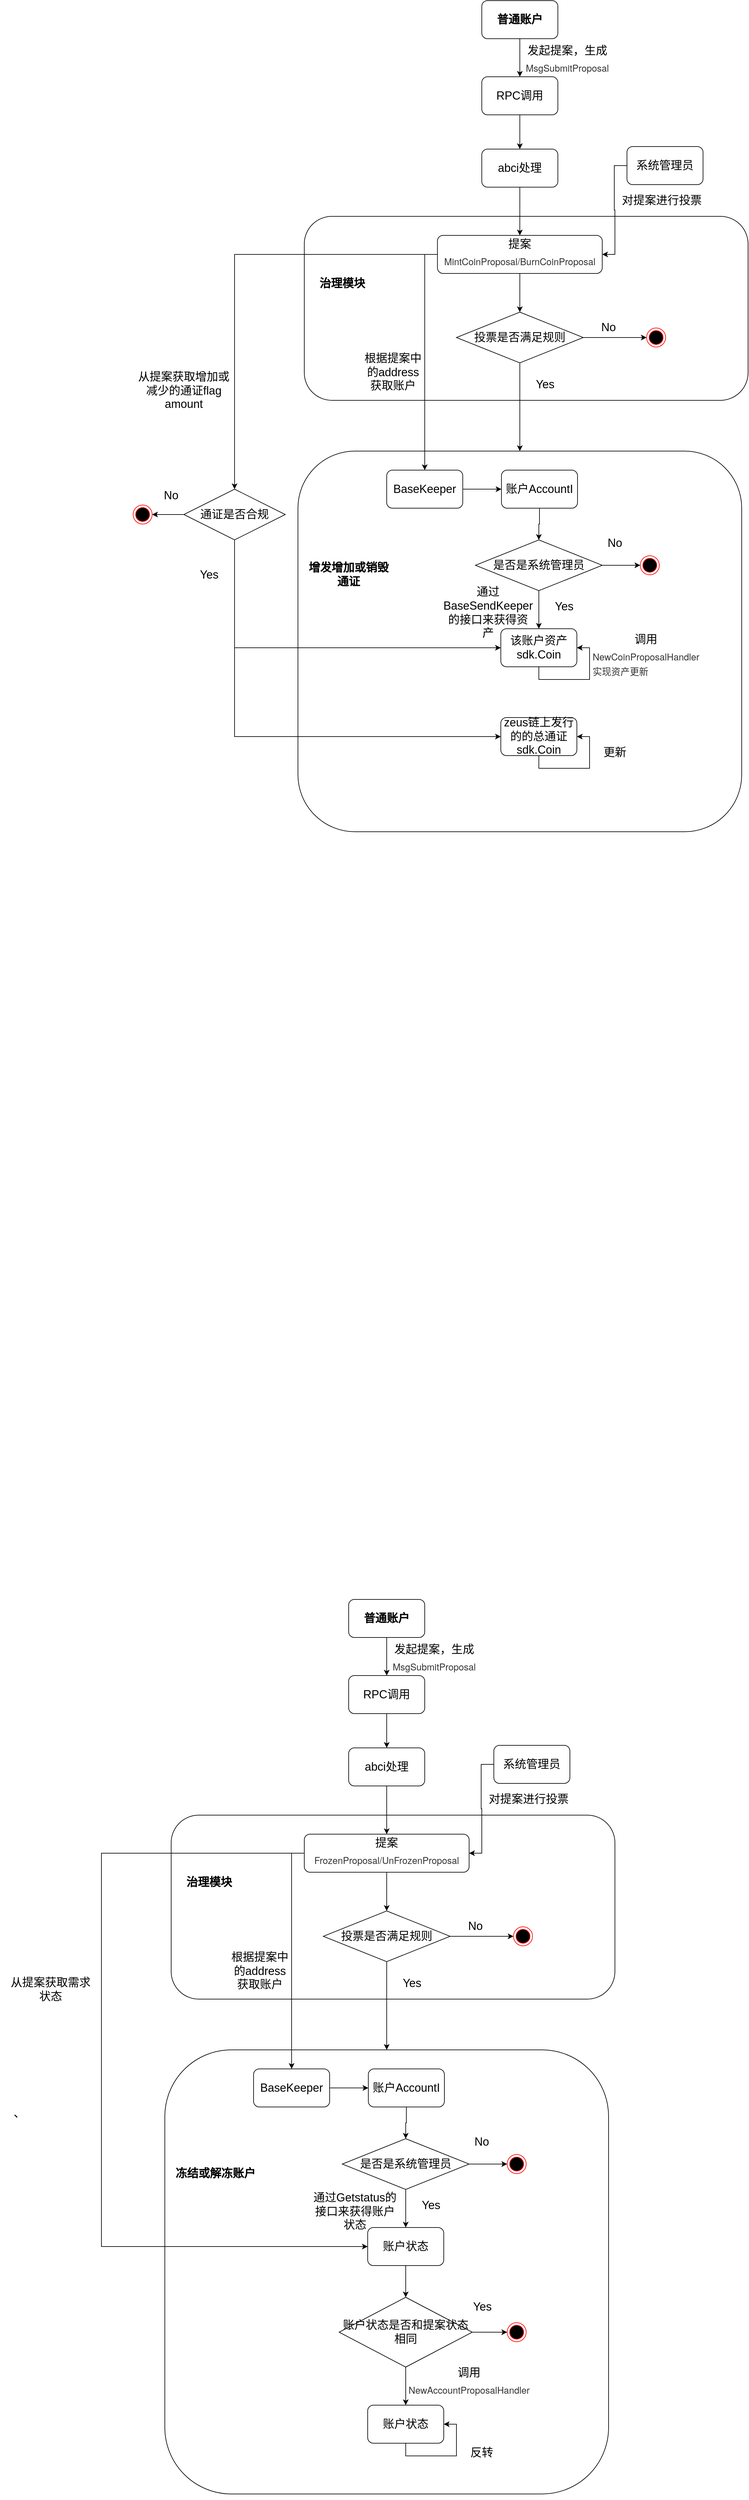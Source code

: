<mxfile version="16.5.5" type="github">
  <diagram name="Page-1" id="13e1069c-82ec-6db2-03f1-153e76fe0fe0">
    <mxGraphModel dx="2248" dy="745" grid="1" gridSize="10" guides="1" tooltips="1" connect="1" arrows="1" fold="1" page="1" pageScale="1" pageWidth="1100" pageHeight="850" background="none" math="0" shadow="0">
      <root>
        <mxCell id="0" />
        <mxCell id="1" parent="0" />
        <mxCell id="Nz0Rocr3UUq3pwJZOBRc-75" value="" style="rounded=1;whiteSpace=wrap;html=1;fontSize=18;" vertex="1" parent="1">
          <mxGeometry x="160" y="900" width="700" height="600" as="geometry" />
        </mxCell>
        <mxCell id="Nz0Rocr3UUq3pwJZOBRc-61" value="" style="edgeStyle=orthogonalEdgeStyle;rounded=0;orthogonalLoop=1;jettySize=auto;html=1;fontSize=18;" edge="1" parent="1" source="Nz0Rocr3UUq3pwJZOBRc-51" target="Nz0Rocr3UUq3pwJZOBRc-56">
          <mxGeometry relative="1" as="geometry" />
        </mxCell>
        <mxCell id="Nz0Rocr3UUq3pwJZOBRc-51" value="&lt;span style=&quot;font-size: 18px&quot;&gt;&lt;b&gt;普通账户&lt;/b&gt;&lt;/span&gt;" style="rounded=1;whiteSpace=wrap;html=1;" vertex="1" parent="1">
          <mxGeometry x="450" y="190" width="120" height="60" as="geometry" />
        </mxCell>
        <mxCell id="Nz0Rocr3UUq3pwJZOBRc-52" value="" style="rounded=1;whiteSpace=wrap;html=1;" vertex="1" parent="1">
          <mxGeometry x="170" y="530" width="700" height="290" as="geometry" />
        </mxCell>
        <mxCell id="Nz0Rocr3UUq3pwJZOBRc-53" value="&lt;b&gt;&lt;font style=&quot;font-size: 18px&quot;&gt;治理模块&lt;/font&gt;&lt;/b&gt;" style="text;html=1;strokeColor=none;fillColor=none;align=center;verticalAlign=middle;whiteSpace=wrap;rounded=0;" vertex="1" parent="1">
          <mxGeometry x="180" y="591" width="100" height="90" as="geometry" />
        </mxCell>
        <mxCell id="Nz0Rocr3UUq3pwJZOBRc-60" value="" style="edgeStyle=orthogonalEdgeStyle;rounded=0;orthogonalLoop=1;jettySize=auto;html=1;fontSize=18;" edge="1" parent="1" source="Nz0Rocr3UUq3pwJZOBRc-56" target="Nz0Rocr3UUq3pwJZOBRc-59">
          <mxGeometry relative="1" as="geometry" />
        </mxCell>
        <mxCell id="Nz0Rocr3UUq3pwJZOBRc-56" value="RPC调用" style="rounded=1;whiteSpace=wrap;html=1;fontSize=18;" vertex="1" parent="1">
          <mxGeometry x="450" y="310" width="120" height="60" as="geometry" />
        </mxCell>
        <mxCell id="Nz0Rocr3UUq3pwJZOBRc-66" style="edgeStyle=orthogonalEdgeStyle;rounded=0;orthogonalLoop=1;jettySize=auto;html=1;entryX=0.5;entryY=0;entryDx=0;entryDy=0;fontSize=18;" edge="1" parent="1" source="Nz0Rocr3UUq3pwJZOBRc-59" target="Nz0Rocr3UUq3pwJZOBRc-63">
          <mxGeometry relative="1" as="geometry" />
        </mxCell>
        <mxCell id="Nz0Rocr3UUq3pwJZOBRc-59" value="abci处理" style="whiteSpace=wrap;html=1;fontSize=18;rounded=1;" vertex="1" parent="1">
          <mxGeometry x="450" y="424" width="120" height="60" as="geometry" />
        </mxCell>
        <mxCell id="Nz0Rocr3UUq3pwJZOBRc-62" value="发起提案，生成&lt;div&gt;&lt;div class=&quot;document&quot;&gt;&lt;p class=&quot;paragraph text-align-type-left pap-line-1.3 pap-line-rule-auto pap-spacing-before-3pt pap-spacing-after-3pt&quot; style=&quot;text-align: left ; line-height: 1.3 ; margin-top: 4px ; margin-bottom: 4px&quot;&gt;&lt;span style=&quot;font-size: 11pt ; font-family: &amp;#34;helvetica neue&amp;#34; , &amp;#34;helvetica&amp;#34; , &amp;#34;pingfang sc&amp;#34; , &amp;#34;microsoft yahei&amp;#34; , &amp;#34;source han sans sc&amp;#34; , &amp;#34;noto sans cjk sc&amp;#34; , &amp;#34;wenquanyi micro hei&amp;#34; , sans-serif ; color: rgb(51 , 51 , 51) ; background: transparent ; letter-spacing: 0pt ; vertical-align: baseline&quot;&gt;MsgSubmitProposal&lt;/span&gt;&lt;/p&gt;&lt;/div&gt;&lt;/div&gt;" style="text;html=1;strokeColor=none;fillColor=none;align=center;verticalAlign=middle;whiteSpace=wrap;rounded=0;fontSize=18;" vertex="1" parent="1">
          <mxGeometry x="530" y="270" width="110" height="30" as="geometry" />
        </mxCell>
        <mxCell id="Nz0Rocr3UUq3pwJZOBRc-71" value="" style="edgeStyle=orthogonalEdgeStyle;rounded=0;orthogonalLoop=1;jettySize=auto;html=1;fontSize=18;" edge="1" parent="1" source="Nz0Rocr3UUq3pwJZOBRc-63" target="Nz0Rocr3UUq3pwJZOBRc-69">
          <mxGeometry relative="1" as="geometry" />
        </mxCell>
        <mxCell id="Nz0Rocr3UUq3pwJZOBRc-82" style="edgeStyle=orthogonalEdgeStyle;rounded=0;orthogonalLoop=1;jettySize=auto;html=1;exitX=0;exitY=0.5;exitDx=0;exitDy=0;entryX=0.5;entryY=0;entryDx=0;entryDy=0;fontSize=18;" edge="1" parent="1" source="Nz0Rocr3UUq3pwJZOBRc-63" target="Nz0Rocr3UUq3pwJZOBRc-78">
          <mxGeometry relative="1" as="geometry" />
        </mxCell>
        <mxCell id="Nz0Rocr3UUq3pwJZOBRc-108" style="edgeStyle=orthogonalEdgeStyle;rounded=0;orthogonalLoop=1;jettySize=auto;html=1;exitX=0;exitY=0.5;exitDx=0;exitDy=0;entryX=0.5;entryY=0;entryDx=0;entryDy=0;fontSize=18;" edge="1" parent="1" source="Nz0Rocr3UUq3pwJZOBRc-63" target="Nz0Rocr3UUq3pwJZOBRc-107">
          <mxGeometry relative="1" as="geometry" />
        </mxCell>
        <mxCell id="Nz0Rocr3UUq3pwJZOBRc-63" value="提案&lt;div&gt;&lt;div class=&quot;document&quot;&gt;&lt;p class=&quot;paragraph text-align-type-left pap-line-1.3 pap-line-rule-auto pap-spacing-before-3pt pap-spacing-after-3pt&quot; style=&quot;text-align: left ; line-height: 1.3 ; margin-top: 4px ; margin-bottom: 4px&quot;&gt;&lt;span style=&quot;font-size: 11pt ; font-family: &amp;#34;helvetica neue&amp;#34; , &amp;#34;helvetica&amp;#34; , &amp;#34;pingfang sc&amp;#34; , &amp;#34;microsoft yahei&amp;#34; , &amp;#34;source han sans sc&amp;#34; , &amp;#34;noto sans cjk sc&amp;#34; , &amp;#34;wenquanyi micro hei&amp;#34; , sans-serif ; color: rgb(51 , 51 , 51) ; background: transparent ; letter-spacing: 0pt ; vertical-align: baseline&quot;&gt;MintCoinProposal/BurnCoinProposal&lt;/span&gt;&lt;/p&gt;&lt;/div&gt;&lt;/div&gt;" style="rounded=1;whiteSpace=wrap;html=1;fontSize=18;" vertex="1" parent="1">
          <mxGeometry x="380" y="560" width="260" height="60" as="geometry" />
        </mxCell>
        <mxCell id="Nz0Rocr3UUq3pwJZOBRc-65" style="edgeStyle=orthogonalEdgeStyle;rounded=0;orthogonalLoop=1;jettySize=auto;html=1;entryX=1;entryY=0.5;entryDx=0;entryDy=0;fontSize=18;" edge="1" parent="1" source="Nz0Rocr3UUq3pwJZOBRc-64" target="Nz0Rocr3UUq3pwJZOBRc-63">
          <mxGeometry relative="1" as="geometry" />
        </mxCell>
        <mxCell id="Nz0Rocr3UUq3pwJZOBRc-64" value="系统管理员" style="rounded=1;whiteSpace=wrap;html=1;fontSize=18;" vertex="1" parent="1">
          <mxGeometry x="679" y="420" width="120" height="60" as="geometry" />
        </mxCell>
        <mxCell id="Nz0Rocr3UUq3pwJZOBRc-67" value="对提案进行投票" style="text;html=1;strokeColor=none;fillColor=none;align=center;verticalAlign=middle;whiteSpace=wrap;rounded=0;fontSize=18;" vertex="1" parent="1">
          <mxGeometry x="669" y="490" width="130" height="30" as="geometry" />
        </mxCell>
        <mxCell id="Nz0Rocr3UUq3pwJZOBRc-73" style="edgeStyle=orthogonalEdgeStyle;rounded=0;orthogonalLoop=1;jettySize=auto;html=1;exitX=1;exitY=0.5;exitDx=0;exitDy=0;entryX=0;entryY=0.5;entryDx=0;entryDy=0;fontSize=18;" edge="1" parent="1" source="Nz0Rocr3UUq3pwJZOBRc-69" target="Nz0Rocr3UUq3pwJZOBRc-72">
          <mxGeometry relative="1" as="geometry" />
        </mxCell>
        <mxCell id="Nz0Rocr3UUq3pwJZOBRc-77" style="edgeStyle=orthogonalEdgeStyle;rounded=0;orthogonalLoop=1;jettySize=auto;html=1;exitX=0.5;exitY=1;exitDx=0;exitDy=0;entryX=0.5;entryY=0;entryDx=0;entryDy=0;fontSize=18;" edge="1" parent="1" source="Nz0Rocr3UUq3pwJZOBRc-69" target="Nz0Rocr3UUq3pwJZOBRc-75">
          <mxGeometry relative="1" as="geometry" />
        </mxCell>
        <mxCell id="Nz0Rocr3UUq3pwJZOBRc-69" value="投票是否满足规则" style="rhombus;whiteSpace=wrap;html=1;fontSize=18;" vertex="1" parent="1">
          <mxGeometry x="410" y="681" width="200" height="80" as="geometry" />
        </mxCell>
        <mxCell id="Nz0Rocr3UUq3pwJZOBRc-72" value="" style="ellipse;html=1;shape=endState;fillColor=#000000;strokeColor=#ff0000;fontSize=18;" vertex="1" parent="1">
          <mxGeometry x="710" y="706" width="30" height="30" as="geometry" />
        </mxCell>
        <mxCell id="Nz0Rocr3UUq3pwJZOBRc-74" value="No" style="text;html=1;strokeColor=none;fillColor=none;align=center;verticalAlign=middle;whiteSpace=wrap;rounded=0;fontSize=18;" vertex="1" parent="1">
          <mxGeometry x="620" y="690" width="60" height="30" as="geometry" />
        </mxCell>
        <mxCell id="Nz0Rocr3UUq3pwJZOBRc-76" value="&lt;b&gt;增发增加或销毁通证&lt;/b&gt;" style="text;html=1;strokeColor=none;fillColor=none;align=center;verticalAlign=middle;whiteSpace=wrap;rounded=0;fontSize=18;" vertex="1" parent="1">
          <mxGeometry x="170" y="1080" width="140" height="30" as="geometry" />
        </mxCell>
        <mxCell id="Nz0Rocr3UUq3pwJZOBRc-85" value="" style="edgeStyle=orthogonalEdgeStyle;rounded=0;orthogonalLoop=1;jettySize=auto;html=1;fontSize=18;" edge="1" parent="1" source="Nz0Rocr3UUq3pwJZOBRc-78" target="Nz0Rocr3UUq3pwJZOBRc-84">
          <mxGeometry relative="1" as="geometry" />
        </mxCell>
        <mxCell id="Nz0Rocr3UUq3pwJZOBRc-78" value="BaseKeeper" style="rounded=1;whiteSpace=wrap;html=1;fontSize=18;" vertex="1" parent="1">
          <mxGeometry x="300" y="930" width="120" height="60" as="geometry" />
        </mxCell>
        <mxCell id="Nz0Rocr3UUq3pwJZOBRc-83" value="根据提案中的address获取账户" style="text;html=1;strokeColor=none;fillColor=none;align=center;verticalAlign=middle;whiteSpace=wrap;rounded=0;fontSize=18;" vertex="1" parent="1">
          <mxGeometry x="260" y="761" width="100" height="30" as="geometry" />
        </mxCell>
        <mxCell id="Nz0Rocr3UUq3pwJZOBRc-88" style="edgeStyle=orthogonalEdgeStyle;rounded=0;orthogonalLoop=1;jettySize=auto;html=1;exitX=0.5;exitY=1;exitDx=0;exitDy=0;entryX=0.5;entryY=0;entryDx=0;entryDy=0;fontSize=18;" edge="1" parent="1" source="Nz0Rocr3UUq3pwJZOBRc-84" target="Nz0Rocr3UUq3pwJZOBRc-86">
          <mxGeometry relative="1" as="geometry" />
        </mxCell>
        <mxCell id="Nz0Rocr3UUq3pwJZOBRc-84" value="账户AccountI" style="rounded=1;whiteSpace=wrap;html=1;fontSize=18;" vertex="1" parent="1">
          <mxGeometry x="481" y="930" width="120" height="60" as="geometry" />
        </mxCell>
        <mxCell id="Nz0Rocr3UUq3pwJZOBRc-90" style="edgeStyle=orthogonalEdgeStyle;rounded=0;orthogonalLoop=1;jettySize=auto;html=1;exitX=1;exitY=0.5;exitDx=0;exitDy=0;entryX=0;entryY=0.5;entryDx=0;entryDy=0;fontSize=18;" edge="1" parent="1" source="Nz0Rocr3UUq3pwJZOBRc-86" target="Nz0Rocr3UUq3pwJZOBRc-89">
          <mxGeometry relative="1" as="geometry" />
        </mxCell>
        <mxCell id="Nz0Rocr3UUq3pwJZOBRc-96" value="" style="edgeStyle=orthogonalEdgeStyle;rounded=0;orthogonalLoop=1;jettySize=auto;html=1;fontSize=18;" edge="1" parent="1" source="Nz0Rocr3UUq3pwJZOBRc-86" target="Nz0Rocr3UUq3pwJZOBRc-95">
          <mxGeometry relative="1" as="geometry" />
        </mxCell>
        <mxCell id="Nz0Rocr3UUq3pwJZOBRc-86" value="是否是系统管理员" style="rhombus;whiteSpace=wrap;html=1;fontSize=18;" vertex="1" parent="1">
          <mxGeometry x="440" y="1040" width="200" height="80" as="geometry" />
        </mxCell>
        <mxCell id="Nz0Rocr3UUq3pwJZOBRc-89" value="" style="ellipse;html=1;shape=endState;fillColor=#000000;strokeColor=#ff0000;fontSize=18;" vertex="1" parent="1">
          <mxGeometry x="700" y="1065" width="30" height="30" as="geometry" />
        </mxCell>
        <mxCell id="Nz0Rocr3UUq3pwJZOBRc-91" value="No" style="text;html=1;strokeColor=none;fillColor=none;align=center;verticalAlign=middle;whiteSpace=wrap;rounded=0;fontSize=18;" vertex="1" parent="1">
          <mxGeometry x="630" y="1030" width="60" height="30" as="geometry" />
        </mxCell>
        <mxCell id="Nz0Rocr3UUq3pwJZOBRc-92" value="Yes" style="text;html=1;strokeColor=none;fillColor=none;align=center;verticalAlign=middle;whiteSpace=wrap;rounded=0;fontSize=18;" vertex="1" parent="1">
          <mxGeometry x="520" y="780" width="60" height="30" as="geometry" />
        </mxCell>
        <mxCell id="Nz0Rocr3UUq3pwJZOBRc-95" value="该账户资产sdk.Coin" style="rounded=1;whiteSpace=wrap;html=1;fontSize=18;" vertex="1" parent="1">
          <mxGeometry x="480" y="1180" width="120" height="60" as="geometry" />
        </mxCell>
        <mxCell id="Nz0Rocr3UUq3pwJZOBRc-98" value="从提案获取增加或减少的通证flag amount" style="text;html=1;strokeColor=none;fillColor=none;align=center;verticalAlign=middle;whiteSpace=wrap;rounded=0;fontSize=18;" vertex="1" parent="1">
          <mxGeometry x="-100" y="790" width="160" height="30" as="geometry" />
        </mxCell>
        <mxCell id="Nz0Rocr3UUq3pwJZOBRc-100" style="edgeStyle=orthogonalEdgeStyle;rounded=0;orthogonalLoop=1;jettySize=auto;html=1;exitX=0.5;exitY=1;exitDx=0;exitDy=0;entryX=1;entryY=0.5;entryDx=0;entryDy=0;fontSize=18;" edge="1" parent="1" source="Nz0Rocr3UUq3pwJZOBRc-95" target="Nz0Rocr3UUq3pwJZOBRc-95">
          <mxGeometry relative="1" as="geometry" />
        </mxCell>
        <mxCell id="Nz0Rocr3UUq3pwJZOBRc-102" style="edgeStyle=orthogonalEdgeStyle;rounded=0;orthogonalLoop=1;jettySize=auto;html=1;exitX=0.5;exitY=1;exitDx=0;exitDy=0;fontSize=18;" edge="1" parent="1" source="Nz0Rocr3UUq3pwJZOBRc-75" target="Nz0Rocr3UUq3pwJZOBRc-75">
          <mxGeometry relative="1" as="geometry" />
        </mxCell>
        <mxCell id="Nz0Rocr3UUq3pwJZOBRc-104" value="zeus链上发行的的总通证sdk.Coin" style="rounded=1;whiteSpace=wrap;html=1;fontSize=18;" vertex="1" parent="1">
          <mxGeometry x="480" y="1320" width="120" height="60" as="geometry" />
        </mxCell>
        <mxCell id="Nz0Rocr3UUq3pwJZOBRc-111" value="" style="edgeStyle=orthogonalEdgeStyle;rounded=0;orthogonalLoop=1;jettySize=auto;html=1;fontSize=18;" edge="1" parent="1" source="Nz0Rocr3UUq3pwJZOBRc-107" target="Nz0Rocr3UUq3pwJZOBRc-110">
          <mxGeometry relative="1" as="geometry" />
        </mxCell>
        <mxCell id="Nz0Rocr3UUq3pwJZOBRc-114" style="edgeStyle=orthogonalEdgeStyle;rounded=0;orthogonalLoop=1;jettySize=auto;html=1;exitX=0.5;exitY=1;exitDx=0;exitDy=0;entryX=0;entryY=0.5;entryDx=0;entryDy=0;fontSize=18;" edge="1" parent="1" source="Nz0Rocr3UUq3pwJZOBRc-107" target="Nz0Rocr3UUq3pwJZOBRc-95">
          <mxGeometry relative="1" as="geometry" />
        </mxCell>
        <mxCell id="Nz0Rocr3UUq3pwJZOBRc-115" style="edgeStyle=orthogonalEdgeStyle;rounded=0;orthogonalLoop=1;jettySize=auto;html=1;exitX=0.5;exitY=1;exitDx=0;exitDy=0;entryX=0;entryY=0.5;entryDx=0;entryDy=0;fontSize=18;" edge="1" parent="1" source="Nz0Rocr3UUq3pwJZOBRc-107" target="Nz0Rocr3UUq3pwJZOBRc-104">
          <mxGeometry relative="1" as="geometry" />
        </mxCell>
        <mxCell id="Nz0Rocr3UUq3pwJZOBRc-107" value="通证是否合规" style="rhombus;whiteSpace=wrap;html=1;fontSize=18;" vertex="1" parent="1">
          <mxGeometry x="-20" y="960" width="160" height="80" as="geometry" />
        </mxCell>
        <mxCell id="Nz0Rocr3UUq3pwJZOBRc-109" value="Yes" style="text;html=1;strokeColor=none;fillColor=none;align=center;verticalAlign=middle;whiteSpace=wrap;rounded=0;fontSize=18;" vertex="1" parent="1">
          <mxGeometry x="550" y="1130" width="60" height="30" as="geometry" />
        </mxCell>
        <mxCell id="Nz0Rocr3UUq3pwJZOBRc-110" value="" style="ellipse;html=1;shape=endState;fillColor=#000000;strokeColor=#ff0000;fontSize=18;" vertex="1" parent="1">
          <mxGeometry x="-100" y="985" width="30" height="30" as="geometry" />
        </mxCell>
        <mxCell id="Nz0Rocr3UUq3pwJZOBRc-113" value="No" style="text;html=1;strokeColor=none;fillColor=none;align=center;verticalAlign=middle;whiteSpace=wrap;rounded=0;fontSize=18;" vertex="1" parent="1">
          <mxGeometry x="-70" y="955" width="60" height="30" as="geometry" />
        </mxCell>
        <mxCell id="Nz0Rocr3UUq3pwJZOBRc-116" value="Yes" style="text;html=1;strokeColor=none;fillColor=none;align=center;verticalAlign=middle;whiteSpace=wrap;rounded=0;fontSize=18;" vertex="1" parent="1">
          <mxGeometry x="-10" y="1080" width="60" height="30" as="geometry" />
        </mxCell>
        <mxCell id="Nz0Rocr3UUq3pwJZOBRc-117" style="edgeStyle=orthogonalEdgeStyle;rounded=0;orthogonalLoop=1;jettySize=auto;html=1;exitX=0.5;exitY=1;exitDx=0;exitDy=0;fontSize=18;" edge="1" parent="1" source="Nz0Rocr3UUq3pwJZOBRc-75" target="Nz0Rocr3UUq3pwJZOBRc-75">
          <mxGeometry relative="1" as="geometry" />
        </mxCell>
        <mxCell id="Nz0Rocr3UUq3pwJZOBRc-118" style="edgeStyle=orthogonalEdgeStyle;rounded=0;orthogonalLoop=1;jettySize=auto;html=1;exitX=0.5;exitY=1;exitDx=0;exitDy=0;entryX=1;entryY=0.5;entryDx=0;entryDy=0;fontSize=18;" edge="1" parent="1" source="Nz0Rocr3UUq3pwJZOBRc-104" target="Nz0Rocr3UUq3pwJZOBRc-104">
          <mxGeometry relative="1" as="geometry" />
        </mxCell>
        <mxCell id="Nz0Rocr3UUq3pwJZOBRc-119" value="更新" style="text;html=1;strokeColor=none;fillColor=none;align=center;verticalAlign=middle;whiteSpace=wrap;rounded=0;fontSize=18;" vertex="1" parent="1">
          <mxGeometry x="630" y="1360" width="60" height="30" as="geometry" />
        </mxCell>
        <mxCell id="Nz0Rocr3UUq3pwJZOBRc-120" value="通过BaseSendKeeper的接口来获得资产" style="text;html=1;strokeColor=none;fillColor=none;align=center;verticalAlign=middle;whiteSpace=wrap;rounded=0;fontSize=18;" vertex="1" parent="1">
          <mxGeometry x="390" y="1140" width="140" height="30" as="geometry" />
        </mxCell>
        <mxCell id="Nz0Rocr3UUq3pwJZOBRc-123" value="" style="rounded=1;whiteSpace=wrap;html=1;fontSize=18;" vertex="1" parent="1">
          <mxGeometry x="-50" y="3420" width="700" height="700" as="geometry" />
        </mxCell>
        <mxCell id="Nz0Rocr3UUq3pwJZOBRc-124" value="" style="edgeStyle=orthogonalEdgeStyle;rounded=0;orthogonalLoop=1;jettySize=auto;html=1;fontSize=18;" edge="1" parent="1" source="Nz0Rocr3UUq3pwJZOBRc-125" target="Nz0Rocr3UUq3pwJZOBRc-129">
          <mxGeometry relative="1" as="geometry" />
        </mxCell>
        <mxCell id="Nz0Rocr3UUq3pwJZOBRc-125" value="&lt;span style=&quot;font-size: 18px&quot;&gt;&lt;b&gt;普通账户&lt;/b&gt;&lt;/span&gt;" style="rounded=1;whiteSpace=wrap;html=1;" vertex="1" parent="1">
          <mxGeometry x="240" y="2710" width="120" height="60" as="geometry" />
        </mxCell>
        <mxCell id="Nz0Rocr3UUq3pwJZOBRc-126" value="" style="rounded=1;whiteSpace=wrap;html=1;" vertex="1" parent="1">
          <mxGeometry x="-40" y="3050" width="700" height="290" as="geometry" />
        </mxCell>
        <mxCell id="Nz0Rocr3UUq3pwJZOBRc-127" value="&lt;b&gt;&lt;font style=&quot;font-size: 18px&quot;&gt;治理模块&lt;/font&gt;&lt;/b&gt;" style="text;html=1;strokeColor=none;fillColor=none;align=center;verticalAlign=middle;whiteSpace=wrap;rounded=0;" vertex="1" parent="1">
          <mxGeometry x="-30" y="3111" width="100" height="90" as="geometry" />
        </mxCell>
        <mxCell id="Nz0Rocr3UUq3pwJZOBRc-128" value="" style="edgeStyle=orthogonalEdgeStyle;rounded=0;orthogonalLoop=1;jettySize=auto;html=1;fontSize=18;" edge="1" parent="1" source="Nz0Rocr3UUq3pwJZOBRc-129" target="Nz0Rocr3UUq3pwJZOBRc-131">
          <mxGeometry relative="1" as="geometry" />
        </mxCell>
        <mxCell id="Nz0Rocr3UUq3pwJZOBRc-129" value="RPC调用" style="rounded=1;whiteSpace=wrap;html=1;fontSize=18;" vertex="1" parent="1">
          <mxGeometry x="240" y="2830" width="120" height="60" as="geometry" />
        </mxCell>
        <mxCell id="Nz0Rocr3UUq3pwJZOBRc-130" style="edgeStyle=orthogonalEdgeStyle;rounded=0;orthogonalLoop=1;jettySize=auto;html=1;entryX=0.5;entryY=0;entryDx=0;entryDy=0;fontSize=18;" edge="1" parent="1" source="Nz0Rocr3UUq3pwJZOBRc-131" target="Nz0Rocr3UUq3pwJZOBRc-136">
          <mxGeometry relative="1" as="geometry" />
        </mxCell>
        <mxCell id="Nz0Rocr3UUq3pwJZOBRc-131" value="abci处理" style="whiteSpace=wrap;html=1;fontSize=18;rounded=1;" vertex="1" parent="1">
          <mxGeometry x="240" y="2944" width="120" height="60" as="geometry" />
        </mxCell>
        <mxCell id="Nz0Rocr3UUq3pwJZOBRc-132" value="发起提案，生成&lt;div&gt;&lt;div class=&quot;document&quot;&gt;&lt;p class=&quot;paragraph text-align-type-left pap-line-1.3 pap-line-rule-auto pap-spacing-before-3pt pap-spacing-after-3pt&quot; style=&quot;text-align: left ; line-height: 1.3 ; margin-top: 4px ; margin-bottom: 4px&quot;&gt;&lt;span style=&quot;font-size: 11pt ; font-family: &amp;#34;helvetica neue&amp;#34; , &amp;#34;helvetica&amp;#34; , &amp;#34;pingfang sc&amp;#34; , &amp;#34;microsoft yahei&amp;#34; , &amp;#34;source han sans sc&amp;#34; , &amp;#34;noto sans cjk sc&amp;#34; , &amp;#34;wenquanyi micro hei&amp;#34; , sans-serif ; color: rgb(51 , 51 , 51) ; background: transparent ; letter-spacing: 0pt ; vertical-align: baseline&quot;&gt;MsgSubmitProposal&lt;/span&gt;&lt;/p&gt;&lt;/div&gt;&lt;/div&gt;" style="text;html=1;strokeColor=none;fillColor=none;align=center;verticalAlign=middle;whiteSpace=wrap;rounded=0;fontSize=18;" vertex="1" parent="1">
          <mxGeometry x="320" y="2790" width="110" height="30" as="geometry" />
        </mxCell>
        <mxCell id="Nz0Rocr3UUq3pwJZOBRc-133" value="" style="edgeStyle=orthogonalEdgeStyle;rounded=0;orthogonalLoop=1;jettySize=auto;html=1;fontSize=18;" edge="1" parent="1" source="Nz0Rocr3UUq3pwJZOBRc-136" target="Nz0Rocr3UUq3pwJZOBRc-142">
          <mxGeometry relative="1" as="geometry" />
        </mxCell>
        <mxCell id="Nz0Rocr3UUq3pwJZOBRc-134" style="edgeStyle=orthogonalEdgeStyle;rounded=0;orthogonalLoop=1;jettySize=auto;html=1;exitX=0;exitY=0.5;exitDx=0;exitDy=0;entryX=0.5;entryY=0;entryDx=0;entryDy=0;fontSize=18;" edge="1" parent="1" source="Nz0Rocr3UUq3pwJZOBRc-136" target="Nz0Rocr3UUq3pwJZOBRc-147">
          <mxGeometry relative="1" as="geometry" />
        </mxCell>
        <mxCell id="Nz0Rocr3UUq3pwJZOBRc-135" style="edgeStyle=orthogonalEdgeStyle;rounded=0;orthogonalLoop=1;jettySize=auto;html=1;exitX=0;exitY=0.5;exitDx=0;exitDy=0;entryX=0;entryY=0.5;entryDx=0;entryDy=0;fontSize=18;" edge="1" parent="1" source="Nz0Rocr3UUq3pwJZOBRc-136" target="Nz0Rocr3UUq3pwJZOBRc-157">
          <mxGeometry relative="1" as="geometry">
            <mxPoint x="-150" y="3480" as="targetPoint" />
            <Array as="points">
              <mxPoint x="-150" y="3110" />
              <mxPoint x="-150" y="3730" />
            </Array>
          </mxGeometry>
        </mxCell>
        <mxCell id="Nz0Rocr3UUq3pwJZOBRc-136" value="提案&lt;div&gt;&lt;div class=&quot;document&quot;&gt;&lt;p class=&quot;paragraph text-align-type-left pap-line-1.3 pap-line-rule-auto pap-spacing-before-3pt pap-spacing-after-3pt&quot; style=&quot;text-align: left ; line-height: 1.3 ; margin-top: 4px ; margin-bottom: 4px&quot;&gt;&lt;span style=&quot;font-size: 11pt ; font-family: &amp;#34;helvetica neue&amp;#34; , &amp;#34;helvetica&amp;#34; , &amp;#34;pingfang sc&amp;#34; , &amp;#34;microsoft yahei&amp;#34; , &amp;#34;source han sans sc&amp;#34; , &amp;#34;noto sans cjk sc&amp;#34; , &amp;#34;wenquanyi micro hei&amp;#34; , sans-serif ; color: rgb(51 , 51 , 51) ; background: transparent ; letter-spacing: 0pt ; vertical-align: baseline&quot;&gt;&lt;span style=&quot;background-color: transparent ; font-family: &amp;#34;helvetica neue&amp;#34; , &amp;#34;helvetica&amp;#34; , &amp;#34;pingfang sc&amp;#34; , &amp;#34;microsoft yahei&amp;#34; , &amp;#34;source han sans sc&amp;#34; , &amp;#34;noto sans cjk sc&amp;#34; , &amp;#34;wenquanyi micro hei&amp;#34; , sans-serif ; font-size: 11pt ; letter-spacing: 0pt&quot;&gt;FrozenProposal&lt;/span&gt;/Un&lt;/span&gt;&lt;span style=&quot;background-color: transparent ; color: rgb(51 , 51 , 51) ; font-family: &amp;#34;helvetica neue&amp;#34; , &amp;#34;helvetica&amp;#34; , &amp;#34;pingfang sc&amp;#34; , &amp;#34;microsoft yahei&amp;#34; , &amp;#34;source han sans sc&amp;#34; , &amp;#34;noto sans cjk sc&amp;#34; , &amp;#34;wenquanyi micro hei&amp;#34; , sans-serif ; font-size: 11pt ; letter-spacing: 0pt&quot;&gt;FrozenProposal&lt;/span&gt;&lt;/p&gt;&lt;/div&gt;&lt;/div&gt;" style="rounded=1;whiteSpace=wrap;html=1;fontSize=18;" vertex="1" parent="1">
          <mxGeometry x="170" y="3080" width="260" height="60" as="geometry" />
        </mxCell>
        <mxCell id="Nz0Rocr3UUq3pwJZOBRc-137" style="edgeStyle=orthogonalEdgeStyle;rounded=0;orthogonalLoop=1;jettySize=auto;html=1;entryX=1;entryY=0.5;entryDx=0;entryDy=0;fontSize=18;" edge="1" parent="1" source="Nz0Rocr3UUq3pwJZOBRc-138" target="Nz0Rocr3UUq3pwJZOBRc-136">
          <mxGeometry relative="1" as="geometry" />
        </mxCell>
        <mxCell id="Nz0Rocr3UUq3pwJZOBRc-138" value="系统管理员" style="rounded=1;whiteSpace=wrap;html=1;fontSize=18;" vertex="1" parent="1">
          <mxGeometry x="469" y="2940" width="120" height="60" as="geometry" />
        </mxCell>
        <mxCell id="Nz0Rocr3UUq3pwJZOBRc-139" value="对提案进行投票" style="text;html=1;strokeColor=none;fillColor=none;align=center;verticalAlign=middle;whiteSpace=wrap;rounded=0;fontSize=18;" vertex="1" parent="1">
          <mxGeometry x="459" y="3010" width="130" height="30" as="geometry" />
        </mxCell>
        <mxCell id="Nz0Rocr3UUq3pwJZOBRc-140" style="edgeStyle=orthogonalEdgeStyle;rounded=0;orthogonalLoop=1;jettySize=auto;html=1;exitX=1;exitY=0.5;exitDx=0;exitDy=0;entryX=0;entryY=0.5;entryDx=0;entryDy=0;fontSize=18;" edge="1" parent="1" source="Nz0Rocr3UUq3pwJZOBRc-142" target="Nz0Rocr3UUq3pwJZOBRc-143">
          <mxGeometry relative="1" as="geometry" />
        </mxCell>
        <mxCell id="Nz0Rocr3UUq3pwJZOBRc-141" style="edgeStyle=orthogonalEdgeStyle;rounded=0;orthogonalLoop=1;jettySize=auto;html=1;exitX=0.5;exitY=1;exitDx=0;exitDy=0;entryX=0.5;entryY=0;entryDx=0;entryDy=0;fontSize=18;" edge="1" parent="1" source="Nz0Rocr3UUq3pwJZOBRc-142" target="Nz0Rocr3UUq3pwJZOBRc-123">
          <mxGeometry relative="1" as="geometry" />
        </mxCell>
        <mxCell id="Nz0Rocr3UUq3pwJZOBRc-142" value="投票是否满足规则" style="rhombus;whiteSpace=wrap;html=1;fontSize=18;" vertex="1" parent="1">
          <mxGeometry x="200" y="3201" width="200" height="80" as="geometry" />
        </mxCell>
        <mxCell id="Nz0Rocr3UUq3pwJZOBRc-143" value="" style="ellipse;html=1;shape=endState;fillColor=#000000;strokeColor=#ff0000;fontSize=18;" vertex="1" parent="1">
          <mxGeometry x="500" y="3226" width="30" height="30" as="geometry" />
        </mxCell>
        <mxCell id="Nz0Rocr3UUq3pwJZOBRc-144" value="No" style="text;html=1;strokeColor=none;fillColor=none;align=center;verticalAlign=middle;whiteSpace=wrap;rounded=0;fontSize=18;" vertex="1" parent="1">
          <mxGeometry x="410" y="3210" width="60" height="30" as="geometry" />
        </mxCell>
        <mxCell id="Nz0Rocr3UUq3pwJZOBRc-145" value="&lt;b&gt;冻结或解冻账户&lt;/b&gt;" style="text;html=1;strokeColor=none;fillColor=none;align=center;verticalAlign=middle;whiteSpace=wrap;rounded=0;fontSize=18;" vertex="1" parent="1">
          <mxGeometry x="-40" y="3600" width="140" height="30" as="geometry" />
        </mxCell>
        <mxCell id="Nz0Rocr3UUq3pwJZOBRc-146" value="" style="edgeStyle=orthogonalEdgeStyle;rounded=0;orthogonalLoop=1;jettySize=auto;html=1;fontSize=18;" edge="1" parent="1" source="Nz0Rocr3UUq3pwJZOBRc-147" target="Nz0Rocr3UUq3pwJZOBRc-150">
          <mxGeometry relative="1" as="geometry" />
        </mxCell>
        <mxCell id="Nz0Rocr3UUq3pwJZOBRc-147" value="BaseKeeper" style="rounded=1;whiteSpace=wrap;html=1;fontSize=18;" vertex="1" parent="1">
          <mxGeometry x="90" y="3450" width="120" height="60" as="geometry" />
        </mxCell>
        <mxCell id="Nz0Rocr3UUq3pwJZOBRc-148" value="根据提案中的address获取账户" style="text;html=1;strokeColor=none;fillColor=none;align=center;verticalAlign=middle;whiteSpace=wrap;rounded=0;fontSize=18;" vertex="1" parent="1">
          <mxGeometry x="50" y="3281" width="100" height="30" as="geometry" />
        </mxCell>
        <mxCell id="Nz0Rocr3UUq3pwJZOBRc-149" style="edgeStyle=orthogonalEdgeStyle;rounded=0;orthogonalLoop=1;jettySize=auto;html=1;exitX=0.5;exitY=1;exitDx=0;exitDy=0;entryX=0.5;entryY=0;entryDx=0;entryDy=0;fontSize=18;" edge="1" parent="1" source="Nz0Rocr3UUq3pwJZOBRc-150" target="Nz0Rocr3UUq3pwJZOBRc-153">
          <mxGeometry relative="1" as="geometry" />
        </mxCell>
        <mxCell id="Nz0Rocr3UUq3pwJZOBRc-150" value="账户AccountI" style="rounded=1;whiteSpace=wrap;html=1;fontSize=18;" vertex="1" parent="1">
          <mxGeometry x="271" y="3450" width="120" height="60" as="geometry" />
        </mxCell>
        <mxCell id="Nz0Rocr3UUq3pwJZOBRc-151" style="edgeStyle=orthogonalEdgeStyle;rounded=0;orthogonalLoop=1;jettySize=auto;html=1;exitX=1;exitY=0.5;exitDx=0;exitDy=0;entryX=0;entryY=0.5;entryDx=0;entryDy=0;fontSize=18;" edge="1" parent="1" source="Nz0Rocr3UUq3pwJZOBRc-153" target="Nz0Rocr3UUq3pwJZOBRc-154">
          <mxGeometry relative="1" as="geometry" />
        </mxCell>
        <mxCell id="Nz0Rocr3UUq3pwJZOBRc-152" value="" style="edgeStyle=orthogonalEdgeStyle;rounded=0;orthogonalLoop=1;jettySize=auto;html=1;fontSize=18;" edge="1" parent="1" source="Nz0Rocr3UUq3pwJZOBRc-153" target="Nz0Rocr3UUq3pwJZOBRc-157">
          <mxGeometry relative="1" as="geometry" />
        </mxCell>
        <mxCell id="Nz0Rocr3UUq3pwJZOBRc-153" value="是否是系统管理员" style="rhombus;whiteSpace=wrap;html=1;fontSize=18;" vertex="1" parent="1">
          <mxGeometry x="230" y="3560" width="200" height="80" as="geometry" />
        </mxCell>
        <mxCell id="Nz0Rocr3UUq3pwJZOBRc-154" value="" style="ellipse;html=1;shape=endState;fillColor=#000000;strokeColor=#ff0000;fontSize=18;" vertex="1" parent="1">
          <mxGeometry x="490" y="3585" width="30" height="30" as="geometry" />
        </mxCell>
        <mxCell id="Nz0Rocr3UUq3pwJZOBRc-155" value="No" style="text;html=1;strokeColor=none;fillColor=none;align=center;verticalAlign=middle;whiteSpace=wrap;rounded=0;fontSize=18;" vertex="1" parent="1">
          <mxGeometry x="420" y="3550" width="60" height="30" as="geometry" />
        </mxCell>
        <mxCell id="Nz0Rocr3UUq3pwJZOBRc-156" value="Yes" style="text;html=1;strokeColor=none;fillColor=none;align=center;verticalAlign=middle;whiteSpace=wrap;rounded=0;fontSize=18;" vertex="1" parent="1">
          <mxGeometry x="310" y="3300" width="60" height="30" as="geometry" />
        </mxCell>
        <mxCell id="Nz0Rocr3UUq3pwJZOBRc-176" style="edgeStyle=orthogonalEdgeStyle;rounded=0;orthogonalLoop=1;jettySize=auto;html=1;exitX=0.5;exitY=1;exitDx=0;exitDy=0;entryX=0.5;entryY=0;entryDx=0;entryDy=0;fontSize=18;" edge="1" parent="1" source="Nz0Rocr3UUq3pwJZOBRc-157" target="Nz0Rocr3UUq3pwJZOBRc-175">
          <mxGeometry relative="1" as="geometry" />
        </mxCell>
        <mxCell id="Nz0Rocr3UUq3pwJZOBRc-157" value="账户状态" style="rounded=1;whiteSpace=wrap;html=1;fontSize=18;" vertex="1" parent="1">
          <mxGeometry x="270" y="3700" width="120" height="60" as="geometry" />
        </mxCell>
        <mxCell id="Nz0Rocr3UUq3pwJZOBRc-158" value="从提案获取需求&lt;br&gt;状态" style="text;html=1;strokeColor=none;fillColor=none;align=center;verticalAlign=middle;whiteSpace=wrap;rounded=0;fontSize=18;" vertex="1" parent="1">
          <mxGeometry x="-310" y="3310" width="160" height="30" as="geometry" />
        </mxCell>
        <mxCell id="Nz0Rocr3UUq3pwJZOBRc-161" style="edgeStyle=orthogonalEdgeStyle;rounded=0;orthogonalLoop=1;jettySize=auto;html=1;exitX=0.5;exitY=1;exitDx=0;exitDy=0;fontSize=18;" edge="1" parent="1" source="Nz0Rocr3UUq3pwJZOBRc-123" target="Nz0Rocr3UUq3pwJZOBRc-123">
          <mxGeometry relative="1" as="geometry" />
        </mxCell>
        <mxCell id="Nz0Rocr3UUq3pwJZOBRc-163" value="、" style="edgeStyle=orthogonalEdgeStyle;rounded=0;orthogonalLoop=1;jettySize=auto;html=1;fontSize=18;" edge="1" parent="1">
          <mxGeometry relative="1" as="geometry">
            <mxPoint x="-280" y="3520" as="sourcePoint" />
            <mxPoint x="-280" y="3520" as="targetPoint" />
          </mxGeometry>
        </mxCell>
        <mxCell id="Nz0Rocr3UUq3pwJZOBRc-167" value="Yes" style="text;html=1;strokeColor=none;fillColor=none;align=center;verticalAlign=middle;whiteSpace=wrap;rounded=0;fontSize=18;" vertex="1" parent="1">
          <mxGeometry x="340" y="3650" width="60" height="30" as="geometry" />
        </mxCell>
        <mxCell id="Nz0Rocr3UUq3pwJZOBRc-171" style="edgeStyle=orthogonalEdgeStyle;rounded=0;orthogonalLoop=1;jettySize=auto;html=1;exitX=0.5;exitY=1;exitDx=0;exitDy=0;fontSize=18;" edge="1" parent="1" source="Nz0Rocr3UUq3pwJZOBRc-123" target="Nz0Rocr3UUq3pwJZOBRc-123">
          <mxGeometry relative="1" as="geometry" />
        </mxCell>
        <mxCell id="Nz0Rocr3UUq3pwJZOBRc-174" value="通过Getstatus的接口来获得账户状态" style="text;html=1;strokeColor=none;fillColor=none;align=center;verticalAlign=middle;whiteSpace=wrap;rounded=0;fontSize=18;" vertex="1" parent="1">
          <mxGeometry x="180" y="3660" width="140" height="30" as="geometry" />
        </mxCell>
        <mxCell id="Nz0Rocr3UUq3pwJZOBRc-179" value="" style="edgeStyle=orthogonalEdgeStyle;rounded=0;orthogonalLoop=1;jettySize=auto;html=1;fontSize=18;" edge="1" parent="1" source="Nz0Rocr3UUq3pwJZOBRc-175" target="Nz0Rocr3UUq3pwJZOBRc-177">
          <mxGeometry relative="1" as="geometry" />
        </mxCell>
        <mxCell id="Nz0Rocr3UUq3pwJZOBRc-182" style="edgeStyle=orthogonalEdgeStyle;rounded=0;orthogonalLoop=1;jettySize=auto;html=1;exitX=0.5;exitY=1;exitDx=0;exitDy=0;entryX=0.5;entryY=0;entryDx=0;entryDy=0;fontSize=18;" edge="1" parent="1" source="Nz0Rocr3UUq3pwJZOBRc-175" target="Nz0Rocr3UUq3pwJZOBRc-181">
          <mxGeometry relative="1" as="geometry" />
        </mxCell>
        <mxCell id="Nz0Rocr3UUq3pwJZOBRc-175" value="账户状态是否和提案状态相同" style="rhombus;whiteSpace=wrap;html=1;fontSize=18;" vertex="1" parent="1">
          <mxGeometry x="225" y="3810" width="210" height="110" as="geometry" />
        </mxCell>
        <mxCell id="Nz0Rocr3UUq3pwJZOBRc-177" value="" style="ellipse;html=1;shape=endState;fillColor=#000000;strokeColor=#ff0000;fontSize=18;" vertex="1" parent="1">
          <mxGeometry x="490" y="3850" width="30" height="30" as="geometry" />
        </mxCell>
        <mxCell id="Nz0Rocr3UUq3pwJZOBRc-180" value="Yes" style="text;html=1;strokeColor=none;fillColor=none;align=center;verticalAlign=middle;whiteSpace=wrap;rounded=0;fontSize=18;" vertex="1" parent="1">
          <mxGeometry x="421" y="3810" width="60" height="30" as="geometry" />
        </mxCell>
        <mxCell id="Nz0Rocr3UUq3pwJZOBRc-181" value="账户状态" style="rounded=1;whiteSpace=wrap;html=1;fontSize=18;" vertex="1" parent="1">
          <mxGeometry x="270" y="3980" width="120" height="60" as="geometry" />
        </mxCell>
        <mxCell id="Nz0Rocr3UUq3pwJZOBRc-183" style="edgeStyle=orthogonalEdgeStyle;rounded=0;orthogonalLoop=1;jettySize=auto;html=1;exitX=0.5;exitY=1;exitDx=0;exitDy=0;entryX=1;entryY=0.5;entryDx=0;entryDy=0;fontSize=18;" edge="1" parent="1" source="Nz0Rocr3UUq3pwJZOBRc-181" target="Nz0Rocr3UUq3pwJZOBRc-181">
          <mxGeometry relative="1" as="geometry" />
        </mxCell>
        <mxCell id="Nz0Rocr3UUq3pwJZOBRc-184" value="反转" style="text;html=1;strokeColor=none;fillColor=none;align=center;verticalAlign=middle;whiteSpace=wrap;rounded=0;fontSize=18;" vertex="1" parent="1">
          <mxGeometry x="420" y="4040" width="60" height="30" as="geometry" />
        </mxCell>
        <mxCell id="Nz0Rocr3UUq3pwJZOBRc-185" style="edgeStyle=orthogonalEdgeStyle;rounded=0;orthogonalLoop=1;jettySize=auto;html=1;exitX=0.5;exitY=1;exitDx=0;exitDy=0;fontSize=18;" edge="1" parent="1" source="Nz0Rocr3UUq3pwJZOBRc-123" target="Nz0Rocr3UUq3pwJZOBRc-123">
          <mxGeometry relative="1" as="geometry" />
        </mxCell>
        <mxCell id="Nz0Rocr3UUq3pwJZOBRc-186" value="调用&lt;div&gt;&lt;div class=&quot;document&quot;&gt;&lt;p class=&quot;paragraph text-align-type-left pap-line-1.3 pap-line-rule-auto pap-spacing-before-3pt pap-spacing-after-3pt&quot; style=&quot;text-align: left ; line-height: 1.3 ; margin-top: 4px ; margin-bottom: 4px&quot;&gt;&lt;span style=&quot;font-size: 11pt ; font-family: &amp;#34;helvetica neue&amp;#34; , &amp;#34;helvetica&amp;#34; , &amp;#34;pingfang sc&amp;#34; , &amp;#34;microsoft yahei&amp;#34; , &amp;#34;source han sans sc&amp;#34; , &amp;#34;noto sans cjk sc&amp;#34; , &amp;#34;wenquanyi micro hei&amp;#34; , sans-serif ; color: rgb(51 , 51 , 51) ; background: transparent ; letter-spacing: 0pt ; vertical-align: baseline&quot;&gt;NewAccountProposalHandler&lt;/span&gt;&lt;/p&gt;&lt;/div&gt;&lt;/div&gt;" style="text;html=1;strokeColor=none;fillColor=none;align=center;verticalAlign=middle;whiteSpace=wrap;rounded=0;fontSize=18;" vertex="1" parent="1">
          <mxGeometry x="400" y="3930" width="60" height="30" as="geometry" />
        </mxCell>
        <mxCell id="Nz0Rocr3UUq3pwJZOBRc-189" value="调用&lt;div&gt;&lt;div class=&quot;document&quot;&gt;&lt;p class=&quot;paragraph text-align-type-left pap-line-1.3 pap-line-rule-auto pap-spacing-before-3pt pap-spacing-after-3pt&quot; style=&quot;text-align: left ; line-height: 1.3 ; margin-top: 4px ; margin-bottom: 4px&quot;&gt;&lt;span style=&quot;font-size: 11pt ; font-family: &amp;#34;helvetica neue&amp;#34; , &amp;#34;helvetica&amp;#34; , &amp;#34;pingfang sc&amp;#34; , &amp;#34;microsoft yahei&amp;#34; , &amp;#34;source han sans sc&amp;#34; , &amp;#34;noto sans cjk sc&amp;#34; , &amp;#34;wenquanyi micro hei&amp;#34; , sans-serif ; color: rgb(51 , 51 , 51) ; background: transparent ; letter-spacing: 0pt ; vertical-align: baseline&quot;&gt;NewCoinProposalHandler实现资产更新&lt;/span&gt;&lt;/p&gt;&lt;/div&gt;&lt;/div&gt;" style="text;html=1;strokeColor=none;fillColor=none;align=center;verticalAlign=middle;whiteSpace=wrap;rounded=0;fontSize=18;" vertex="1" parent="1">
          <mxGeometry x="679" y="1210" width="60" height="30" as="geometry" />
        </mxCell>
      </root>
    </mxGraphModel>
  </diagram>
</mxfile>
